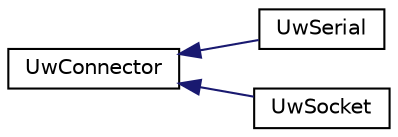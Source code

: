 digraph "Graphical Class Hierarchy"
{
 // LATEX_PDF_SIZE
  edge [fontname="Helvetica",fontsize="10",labelfontname="Helvetica",labelfontsize="10"];
  node [fontname="Helvetica",fontsize="10",shape=record];
  rankdir="LR";
  Node0 [label="UwConnector",height=0.2,width=0.4,color="black", fillcolor="white", style="filled",URL="$classUwConnector.html",tooltip="Class UwConnector allows to specify an interface between the UwDriver object and the device."];
  Node0 -> Node1 [dir="back",color="midnightblue",fontsize="10",style="solid",fontname="Helvetica"];
  Node1 [label="UwSerial",height=0.2,width=0.4,color="black", fillcolor="white", style="filled",URL="$classUwSerial.html",tooltip="Class that implements serial port connection."];
  Node0 -> Node2 [dir="back",color="midnightblue",fontsize="10",style="solid",fontname="Helvetica"];
  Node2 [label="UwSocket",height=0.2,width=0.4,color="black", fillcolor="white", style="filled",URL="$classUwSocket.html",tooltip="Class that implements a TCP or UDP socket."];
}

